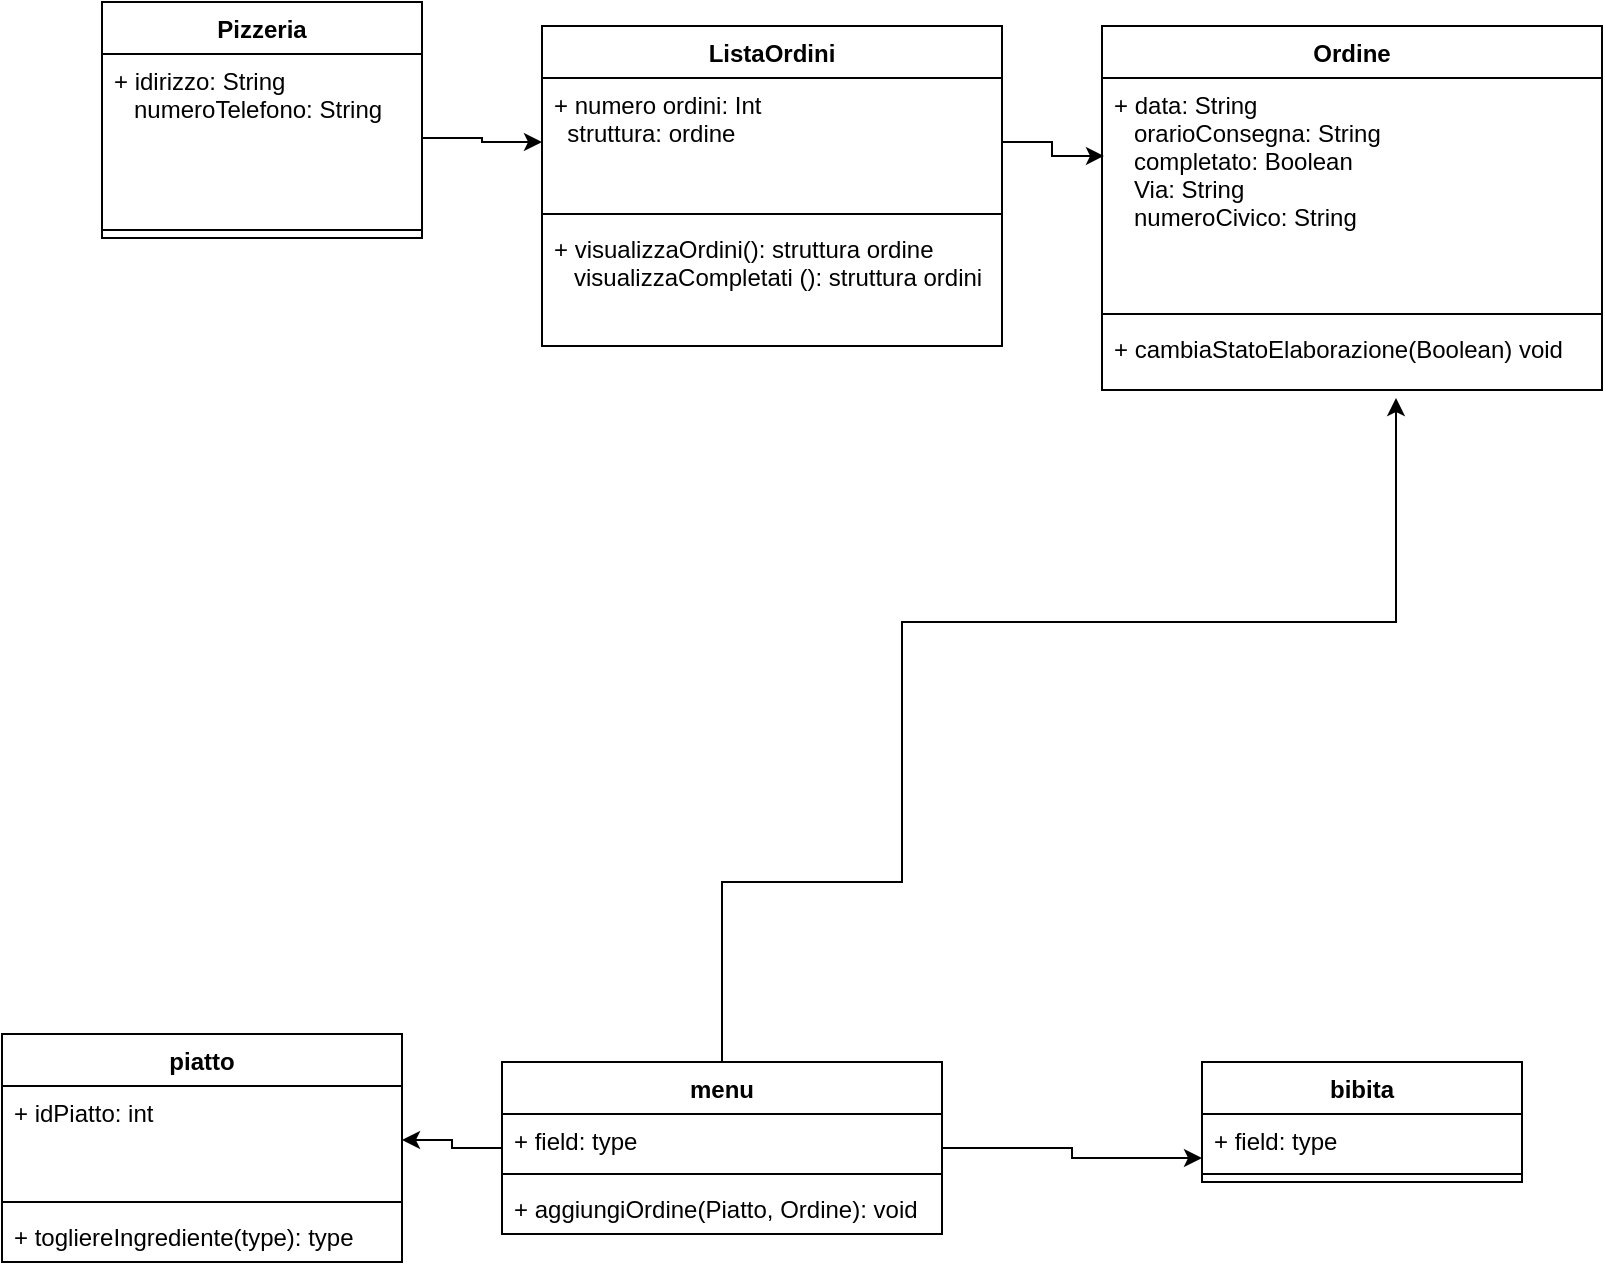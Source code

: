 <mxfile version="17.3.0" type="device"><diagram id="Va36_AUUu5Xc_5FUYCxX" name="Page-1"><mxGraphModel dx="1159" dy="540" grid="1" gridSize="10" guides="1" tooltips="1" connect="1" arrows="1" fold="1" page="1" pageScale="1" pageWidth="827" pageHeight="1169" math="0" shadow="0"><root><mxCell id="0"/><mxCell id="1" parent="0"/><mxCell id="lxgJ4vvxAJDxDJMShHqv-1" value="Pizzeria" style="swimlane;fontStyle=1;align=center;verticalAlign=top;childLayout=stackLayout;horizontal=1;startSize=26;horizontalStack=0;resizeParent=1;resizeParentMax=0;resizeLast=0;collapsible=1;marginBottom=0;" parent="1" vertex="1"><mxGeometry x="60" y="350" width="160" height="118" as="geometry"/></mxCell><mxCell id="lxgJ4vvxAJDxDJMShHqv-2" value="+ idirizzo: String&#10;   numeroTelefono: String" style="text;strokeColor=none;fillColor=none;align=left;verticalAlign=top;spacingLeft=4;spacingRight=4;overflow=hidden;rotatable=0;points=[[0,0.5],[1,0.5]];portConstraint=eastwest;" parent="lxgJ4vvxAJDxDJMShHqv-1" vertex="1"><mxGeometry y="26" width="160" height="84" as="geometry"/></mxCell><mxCell id="lxgJ4vvxAJDxDJMShHqv-3" value="" style="line;strokeWidth=1;fillColor=none;align=left;verticalAlign=middle;spacingTop=-1;spacingLeft=3;spacingRight=3;rotatable=0;labelPosition=right;points=[];portConstraint=eastwest;" parent="lxgJ4vvxAJDxDJMShHqv-1" vertex="1"><mxGeometry y="110" width="160" height="8" as="geometry"/></mxCell><mxCell id="lxgJ4vvxAJDxDJMShHqv-5" value="Ordine" style="swimlane;fontStyle=1;align=center;verticalAlign=top;childLayout=stackLayout;horizontal=1;startSize=26;horizontalStack=0;resizeParent=1;resizeParentMax=0;resizeLast=0;collapsible=1;marginBottom=0;" parent="1" vertex="1"><mxGeometry x="560" y="362" width="250" height="182" as="geometry"/></mxCell><mxCell id="lxgJ4vvxAJDxDJMShHqv-6" value="+ data: String&#10;   orarioConsegna: String&#10;   completato: Boolean&#10;   Via: String&#10;   numeroCivico: String" style="text;strokeColor=none;fillColor=none;align=left;verticalAlign=top;spacingLeft=4;spacingRight=4;overflow=hidden;rotatable=0;points=[[0,0.5],[1,0.5]];portConstraint=eastwest;" parent="lxgJ4vvxAJDxDJMShHqv-5" vertex="1"><mxGeometry y="26" width="250" height="114" as="geometry"/></mxCell><mxCell id="lxgJ4vvxAJDxDJMShHqv-7" value="" style="line;strokeWidth=1;fillColor=none;align=left;verticalAlign=middle;spacingTop=-1;spacingLeft=3;spacingRight=3;rotatable=0;labelPosition=right;points=[];portConstraint=eastwest;" parent="lxgJ4vvxAJDxDJMShHqv-5" vertex="1"><mxGeometry y="140" width="250" height="8" as="geometry"/></mxCell><mxCell id="lxgJ4vvxAJDxDJMShHqv-8" value="+ cambiaStatoElaborazione(Boolean) void" style="text;strokeColor=none;fillColor=none;align=left;verticalAlign=top;spacingLeft=4;spacingRight=4;overflow=hidden;rotatable=0;points=[[0,0.5],[1,0.5]];portConstraint=eastwest;" parent="lxgJ4vvxAJDxDJMShHqv-5" vertex="1"><mxGeometry y="148" width="250" height="34" as="geometry"/></mxCell><mxCell id="lxgJ4vvxAJDxDJMShHqv-9" value="ListaOrdini" style="swimlane;fontStyle=1;align=center;verticalAlign=top;childLayout=stackLayout;horizontal=1;startSize=26;horizontalStack=0;resizeParent=1;resizeParentMax=0;resizeLast=0;collapsible=1;marginBottom=0;" parent="1" vertex="1"><mxGeometry x="280" y="362" width="230" height="160" as="geometry"/></mxCell><mxCell id="lxgJ4vvxAJDxDJMShHqv-10" value="+ numero ordini: Int&#10;  struttura: ordine" style="text;strokeColor=none;fillColor=none;align=left;verticalAlign=top;spacingLeft=4;spacingRight=4;overflow=hidden;rotatable=0;points=[[0,0.5],[1,0.5]];portConstraint=eastwest;" parent="lxgJ4vvxAJDxDJMShHqv-9" vertex="1"><mxGeometry y="26" width="230" height="64" as="geometry"/></mxCell><mxCell id="lxgJ4vvxAJDxDJMShHqv-11" value="" style="line;strokeWidth=1;fillColor=none;align=left;verticalAlign=middle;spacingTop=-1;spacingLeft=3;spacingRight=3;rotatable=0;labelPosition=right;points=[];portConstraint=eastwest;" parent="lxgJ4vvxAJDxDJMShHqv-9" vertex="1"><mxGeometry y="90" width="230" height="8" as="geometry"/></mxCell><mxCell id="lxgJ4vvxAJDxDJMShHqv-12" value="+ visualizzaOrdini(): struttura ordine&#10;   visualizzaCompletati (): struttura ordini" style="text;strokeColor=none;fillColor=none;align=left;verticalAlign=top;spacingLeft=4;spacingRight=4;overflow=hidden;rotatable=0;points=[[0,0.5],[1,0.5]];portConstraint=eastwest;" parent="lxgJ4vvxAJDxDJMShHqv-9" vertex="1"><mxGeometry y="98" width="230" height="62" as="geometry"/></mxCell><mxCell id="lxgJ4vvxAJDxDJMShHqv-13" style="edgeStyle=orthogonalEdgeStyle;rounded=0;orthogonalLoop=1;jettySize=auto;html=1;entryX=0;entryY=0.5;entryDx=0;entryDy=0;" parent="1" source="lxgJ4vvxAJDxDJMShHqv-2" target="lxgJ4vvxAJDxDJMShHqv-10" edge="1"><mxGeometry relative="1" as="geometry"/></mxCell><mxCell id="lxgJ4vvxAJDxDJMShHqv-14" style="edgeStyle=orthogonalEdgeStyle;rounded=0;orthogonalLoop=1;jettySize=auto;html=1;exitX=1;exitY=0.5;exitDx=0;exitDy=0;entryX=0.004;entryY=0.342;entryDx=0;entryDy=0;entryPerimeter=0;" parent="1" source="lxgJ4vvxAJDxDJMShHqv-10" target="lxgJ4vvxAJDxDJMShHqv-6" edge="1"><mxGeometry relative="1" as="geometry"/></mxCell><mxCell id="lxgJ4vvxAJDxDJMShHqv-28" style="edgeStyle=orthogonalEdgeStyle;rounded=0;orthogonalLoop=1;jettySize=auto;html=1;" parent="1" source="lxgJ4vvxAJDxDJMShHqv-15" target="lxgJ4vvxAJDxDJMShHqv-20" edge="1"><mxGeometry relative="1" as="geometry"/></mxCell><mxCell id="lxgJ4vvxAJDxDJMShHqv-29" style="edgeStyle=orthogonalEdgeStyle;rounded=0;orthogonalLoop=1;jettySize=auto;html=1;entryX=0;entryY=0.846;entryDx=0;entryDy=0;entryPerimeter=0;" parent="1" source="lxgJ4vvxAJDxDJMShHqv-15" target="lxgJ4vvxAJDxDJMShHqv-25" edge="1"><mxGeometry relative="1" as="geometry"/></mxCell><mxCell id="lxgJ4vvxAJDxDJMShHqv-30" style="edgeStyle=orthogonalEdgeStyle;rounded=0;orthogonalLoop=1;jettySize=auto;html=1;entryX=0.588;entryY=1.118;entryDx=0;entryDy=0;entryPerimeter=0;" parent="1" source="lxgJ4vvxAJDxDJMShHqv-15" target="lxgJ4vvxAJDxDJMShHqv-8" edge="1"><mxGeometry relative="1" as="geometry"><mxPoint x="460" y="720" as="targetPoint"/><Array as="points"><mxPoint x="370" y="790"/><mxPoint x="460" y="790"/><mxPoint x="460" y="660"/><mxPoint x="707" y="660"/></Array></mxGeometry></mxCell><mxCell id="lxgJ4vvxAJDxDJMShHqv-15" value="menu" style="swimlane;fontStyle=1;align=center;verticalAlign=top;childLayout=stackLayout;horizontal=1;startSize=26;horizontalStack=0;resizeParent=1;resizeParentMax=0;resizeLast=0;collapsible=1;marginBottom=0;" parent="1" vertex="1"><mxGeometry x="260" y="880" width="220" height="86" as="geometry"/></mxCell><mxCell id="lxgJ4vvxAJDxDJMShHqv-16" value="+ field: type" style="text;strokeColor=none;fillColor=none;align=left;verticalAlign=top;spacingLeft=4;spacingRight=4;overflow=hidden;rotatable=0;points=[[0,0.5],[1,0.5]];portConstraint=eastwest;" parent="lxgJ4vvxAJDxDJMShHqv-15" vertex="1"><mxGeometry y="26" width="220" height="26" as="geometry"/></mxCell><mxCell id="lxgJ4vvxAJDxDJMShHqv-17" value="" style="line;strokeWidth=1;fillColor=none;align=left;verticalAlign=middle;spacingTop=-1;spacingLeft=3;spacingRight=3;rotatable=0;labelPosition=right;points=[];portConstraint=eastwest;" parent="lxgJ4vvxAJDxDJMShHqv-15" vertex="1"><mxGeometry y="52" width="220" height="8" as="geometry"/></mxCell><mxCell id="lxgJ4vvxAJDxDJMShHqv-18" value="+ aggiungiOrdine(Piatto, Ordine): void" style="text;strokeColor=none;fillColor=none;align=left;verticalAlign=top;spacingLeft=4;spacingRight=4;overflow=hidden;rotatable=0;points=[[0,0.5],[1,0.5]];portConstraint=eastwest;" parent="lxgJ4vvxAJDxDJMShHqv-15" vertex="1"><mxGeometry y="60" width="220" height="26" as="geometry"/></mxCell><mxCell id="lxgJ4vvxAJDxDJMShHqv-19" value="piatto" style="swimlane;fontStyle=1;align=center;verticalAlign=top;childLayout=stackLayout;horizontal=1;startSize=26;horizontalStack=0;resizeParent=1;resizeParentMax=0;resizeLast=0;collapsible=1;marginBottom=0;" parent="1" vertex="1"><mxGeometry x="10" y="866" width="200" height="114" as="geometry"/></mxCell><mxCell id="lxgJ4vvxAJDxDJMShHqv-20" value="+ idPiatto: int&#10;   " style="text;strokeColor=none;fillColor=none;align=left;verticalAlign=top;spacingLeft=4;spacingRight=4;overflow=hidden;rotatable=0;points=[[0,0.5],[1,0.5]];portConstraint=eastwest;" parent="lxgJ4vvxAJDxDJMShHqv-19" vertex="1"><mxGeometry y="26" width="200" height="54" as="geometry"/></mxCell><mxCell id="lxgJ4vvxAJDxDJMShHqv-21" value="" style="line;strokeWidth=1;fillColor=none;align=left;verticalAlign=middle;spacingTop=-1;spacingLeft=3;spacingRight=3;rotatable=0;labelPosition=right;points=[];portConstraint=eastwest;" parent="lxgJ4vvxAJDxDJMShHqv-19" vertex="1"><mxGeometry y="80" width="200" height="8" as="geometry"/></mxCell><mxCell id="lxgJ4vvxAJDxDJMShHqv-22" value="+ togliereIngrediente(type): type" style="text;strokeColor=none;fillColor=none;align=left;verticalAlign=top;spacingLeft=4;spacingRight=4;overflow=hidden;rotatable=0;points=[[0,0.5],[1,0.5]];portConstraint=eastwest;" parent="lxgJ4vvxAJDxDJMShHqv-19" vertex="1"><mxGeometry y="88" width="200" height="26" as="geometry"/></mxCell><mxCell id="lxgJ4vvxAJDxDJMShHqv-24" value="bibita" style="swimlane;fontStyle=1;align=center;verticalAlign=top;childLayout=stackLayout;horizontal=1;startSize=26;horizontalStack=0;resizeParent=1;resizeParentMax=0;resizeLast=0;collapsible=1;marginBottom=0;" parent="1" vertex="1"><mxGeometry x="610" y="880" width="160" height="60" as="geometry"/></mxCell><mxCell id="lxgJ4vvxAJDxDJMShHqv-25" value="+ field: type" style="text;strokeColor=none;fillColor=none;align=left;verticalAlign=top;spacingLeft=4;spacingRight=4;overflow=hidden;rotatable=0;points=[[0,0.5],[1,0.5]];portConstraint=eastwest;" parent="lxgJ4vvxAJDxDJMShHqv-24" vertex="1"><mxGeometry y="26" width="160" height="26" as="geometry"/></mxCell><mxCell id="lxgJ4vvxAJDxDJMShHqv-26" value="" style="line;strokeWidth=1;fillColor=none;align=left;verticalAlign=middle;spacingTop=-1;spacingLeft=3;spacingRight=3;rotatable=0;labelPosition=right;points=[];portConstraint=eastwest;" parent="lxgJ4vvxAJDxDJMShHqv-24" vertex="1"><mxGeometry y="52" width="160" height="8" as="geometry"/></mxCell></root></mxGraphModel></diagram></mxfile>